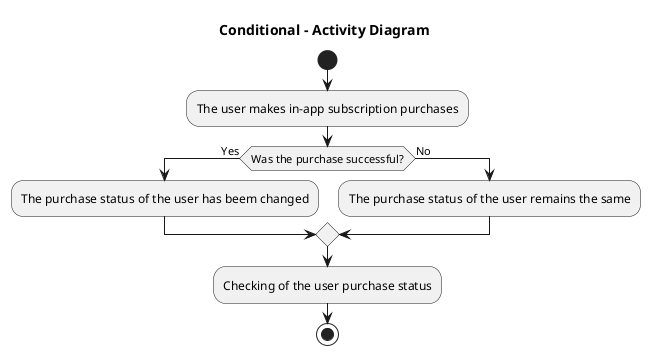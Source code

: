 @startuml

title Conditional - Activity Diagram
start
:The user makes in-app subscription purchases;
if (Was the purchase successful?) then (Yes)
:The purchase status of the user has beem changed;
else (No)
:The purchase status of the user remains the same;
endif
:Checking of the user purchase status;
stop

@enduml
